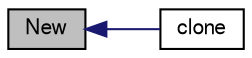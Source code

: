 digraph "New"
{
  bgcolor="transparent";
  edge [fontname="FreeSans",fontsize="10",labelfontname="FreeSans",labelfontsize="10"];
  node [fontname="FreeSans",fontsize="10",shape=record];
  rankdir="LR";
  Node611 [label="New",height=0.2,width=0.4,color="black", fillcolor="grey75", style="filled", fontcolor="black"];
  Node611 -> Node612 [dir="back",color="midnightblue",fontsize="10",style="solid",fontname="FreeSans"];
  Node612 [label="clone",height=0.2,width=0.4,color="black",URL="$a21306.html#a1db70a868c15d70654b01d0437d923ee",tooltip="Construct and return clone. "];
}

